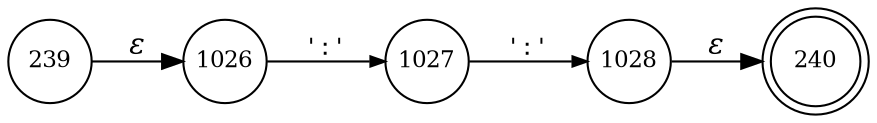 digraph ATN {
rankdir=LR;
s240[fontsize=11, label="240", shape=doublecircle, fixedsize=true, width=.6];
s1026[fontsize=11,label="1026", shape=circle, fixedsize=true, width=.55, peripheries=1];
s1027[fontsize=11,label="1027", shape=circle, fixedsize=true, width=.55, peripheries=1];
s1028[fontsize=11,label="1028", shape=circle, fixedsize=true, width=.55, peripheries=1];
s239[fontsize=11,label="239", shape=circle, fixedsize=true, width=.55, peripheries=1];
s239 -> s1026 [fontname="Times-Italic", label="&epsilon;"];
s1026 -> s1027 [fontsize=11, fontname="Courier", arrowsize=.7, label = "':'", arrowhead = normal];
s1027 -> s1028 [fontsize=11, fontname="Courier", arrowsize=.7, label = "':'", arrowhead = normal];
s1028 -> s240 [fontname="Times-Italic", label="&epsilon;"];
}